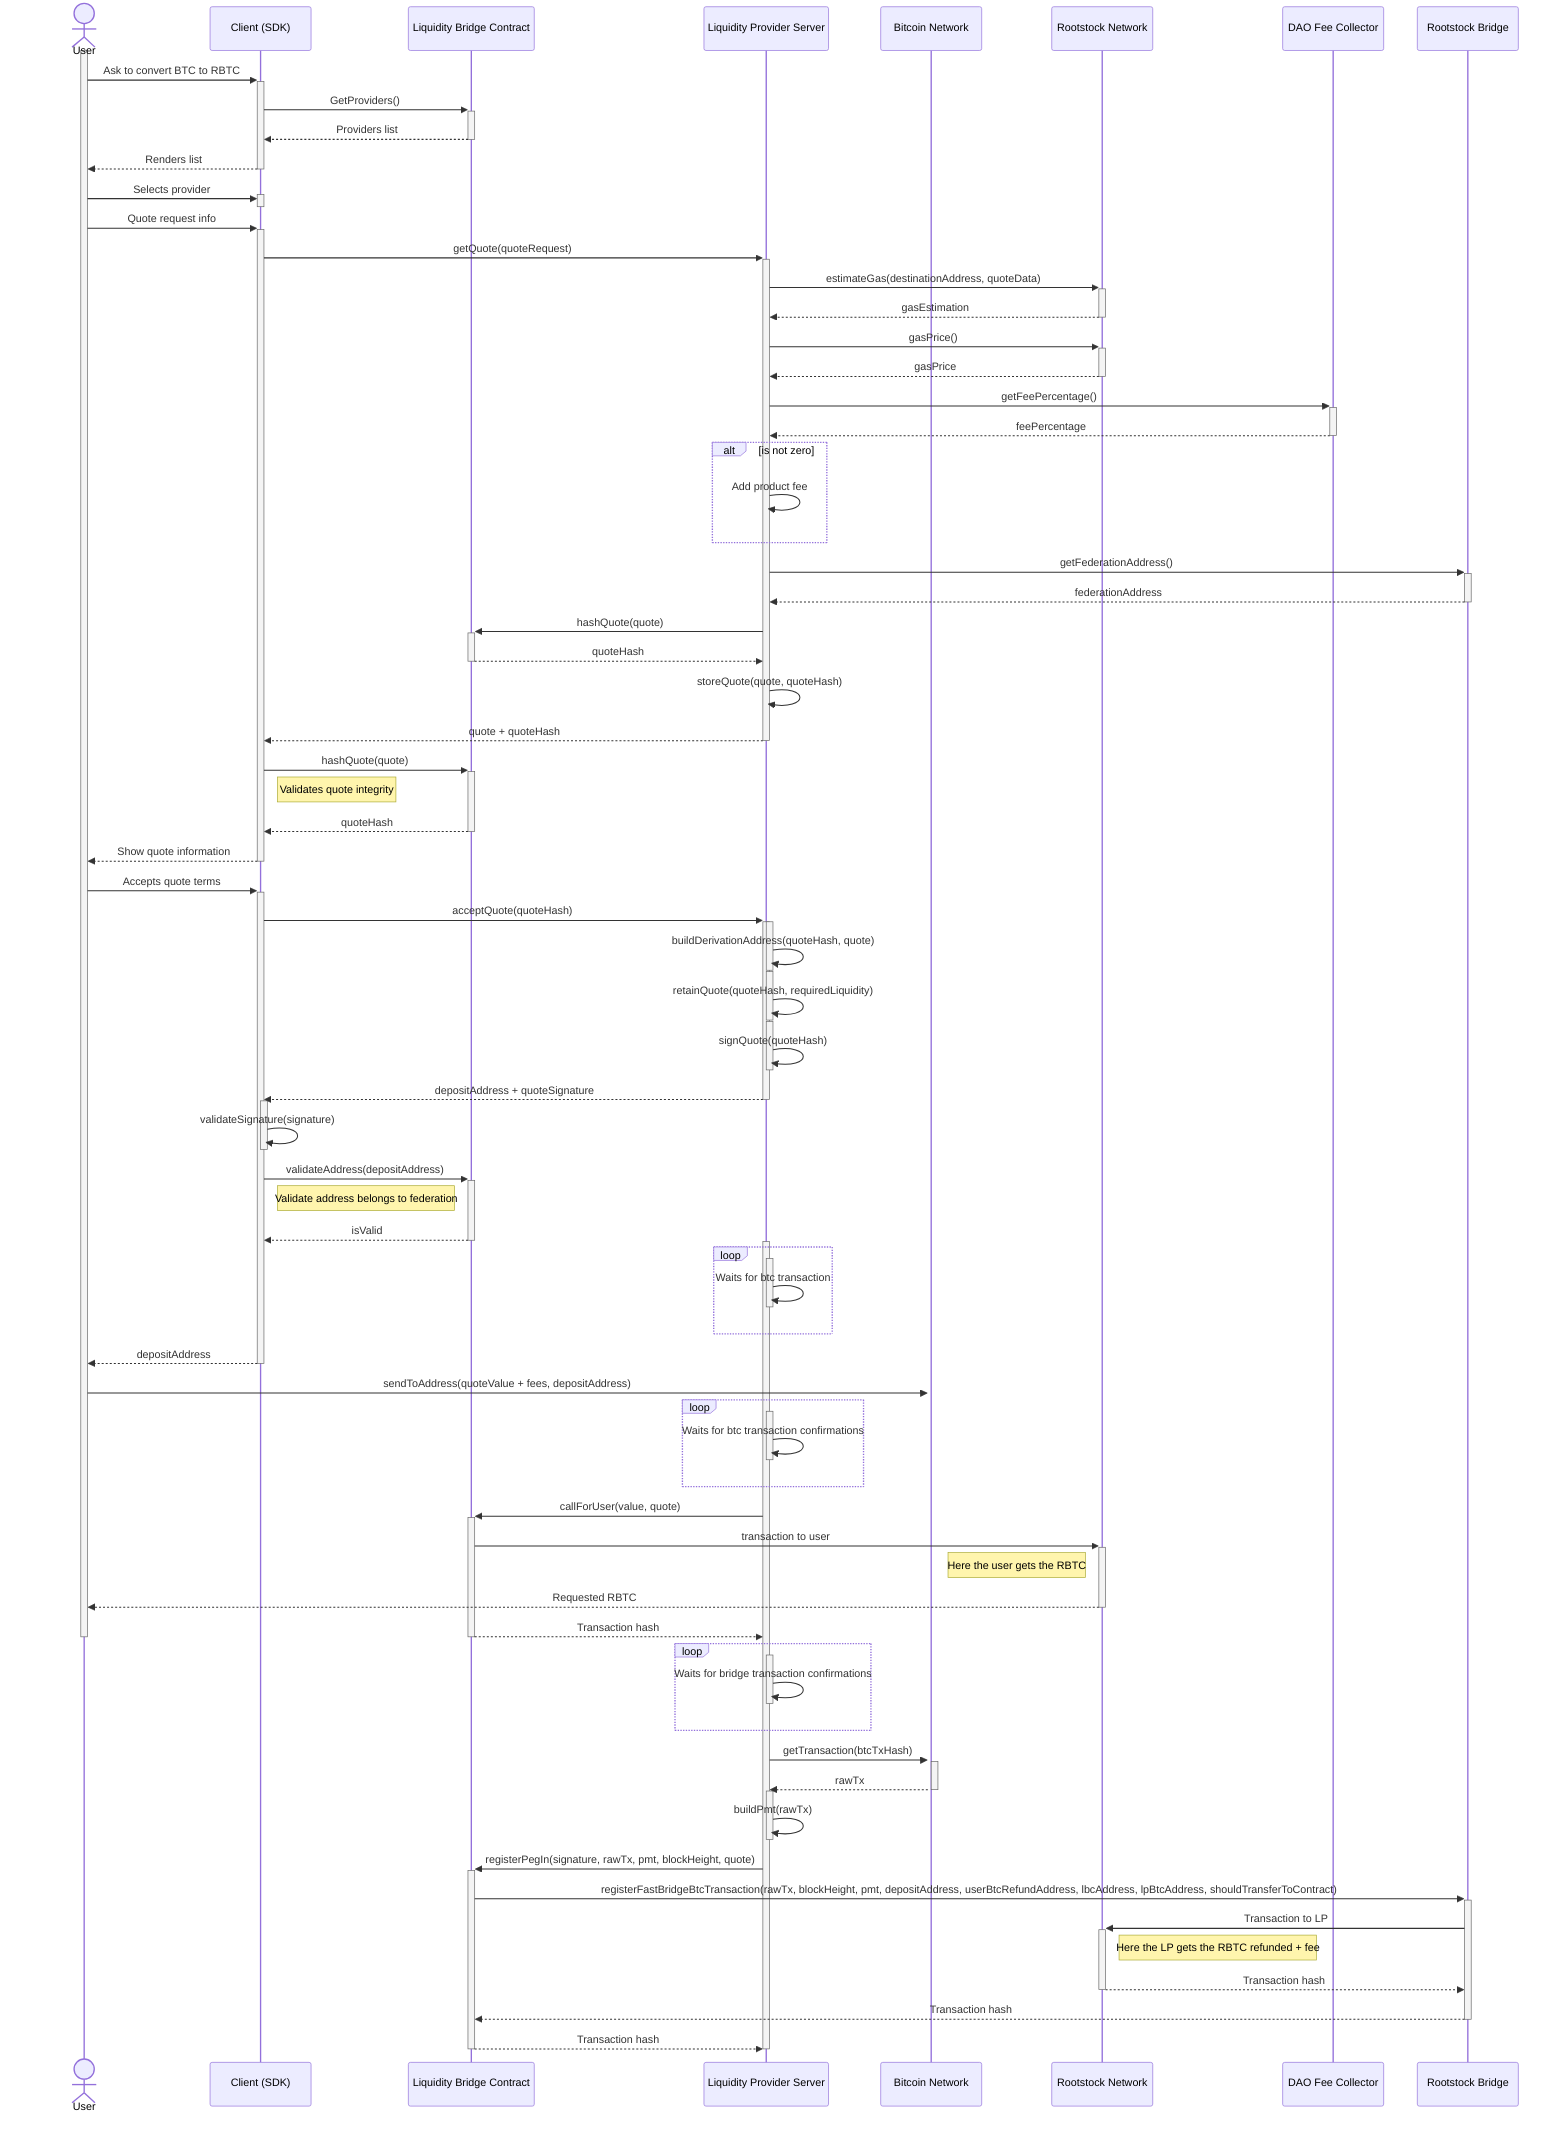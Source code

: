 sequenceDiagram
    actor usr as User
    participant cli as Client (SDK)
    participant lbc as Liquidity Bridge Contract
    participant lps as Liquidity Provider Server
    participant btc as Bitcoin Network
    participant rsk as Rootstock Network
    participant feeCollector as DAO Fee Collector
    participant bridge as Rootstock Bridge

    activate usr
    usr->>+cli: Ask to convert BTC to RBTC
    cli->>+lbc: GetProviders()
    lbc-->>-cli: Providers list
    cli-->>-usr: Renders list
    usr->>+cli: Selects provider
    deactivate cli

    usr->>+cli: Quote request info
    cli->>+lps: getQuote(quoteRequest)
    lps->>+rsk: estimateGas(destinationAddress, quoteData)
    rsk-->>-lps: gasEstimation
    lps->>+rsk: gasPrice()
    rsk-->>-lps: gasPrice
    lps->>+feeCollector: getFeePercentage()
    feeCollector-->>-lps: feePercentage
    alt is not zero
        lps->>lps: Add product fee
    end
    lps->>+bridge: getFederationAddress()
    bridge-->>-lps: federationAddress
    lps->>+lbc: hashQuote(quote)
    lbc-->>-lps: quoteHash
    lps->>lps: storeQuote(quote, quoteHash)
    lps-->>-cli: quote + quoteHash
    cli->>+lbc: hashQuote(quote)
    Note right of cli: Validates quote integrity
    lbc-->>-cli: quoteHash
    cli-->>-usr: Show quote information

    usr->>+cli: Accepts quote terms
    cli->>+lps: acceptQuote(quoteHash)
    activate lps
    lps->>lps: buildDerivationAddress(quoteHash, quote)
    deactivate lps
    activate lps
    lps->>lps: retainQuote(quoteHash, requiredLiquidity)
    deactivate lps
    activate lps
    lps->>lps: signQuote(quoteHash)
    deactivate lps
    lps-->>-cli: depositAddress + quoteSignature

    activate cli
    cli->>cli: validateSignature(signature)
    deactivate cli
    cli->>+lbc: validateAddress(depositAddress)
    Note right of cli: Validate address belongs to federation
    lbc-->>-cli: isValid

    activate lps
    loop
        activate lps
        lps->>lps: Waits for btc transaction
        deactivate lps
    end

    cli-->>-usr: depositAddress
    usr->>+btc: sendToAddress(quoteValue + fees, depositAddress)

    loop
        activate lps
        lps->>lps: Waits for btc transaction confirmations
        deactivate lps
    end

    lps->>+lbc: callForUser(value, quote)
    lbc->>+rsk: transaction to user
    Note left of rsk: Here the user gets the RBTC
    rsk-->>-usr: Requested RBTC
    lbc-->>-lps: Transaction hash
    deactivate usr

    loop
        activate lps
        lps->>lps: Waits for bridge transaction confirmations
        deactivate lps
    end
    lps->>+btc: getTransaction(btcTxHash)
    btc-->>-lps: rawTx
    activate lps
    lps->>lps: buildPmt(rawTx)
    deactivate lps
    lps->>+lbc: registerPegIn(signature, rawTx, pmt, blockHeight, quote)
    lbc->>+bridge: registerFastBridgeBtcTransaction(rawTx, blockHeight, pmt, depositAddress, userBtcRefundAddress, lbcAddress, lpBtcAddress, shouldTransferToContract)
    bridge->>+rsk: Transaction to LP
    Note right of rsk: Here the LP gets the RBTC refunded + fee
    rsk-->>-bridge: Transaction hash
    bridge-->>-lbc: Transaction hash
    lbc-->>-lps: Transaction hash
    deactivate lps